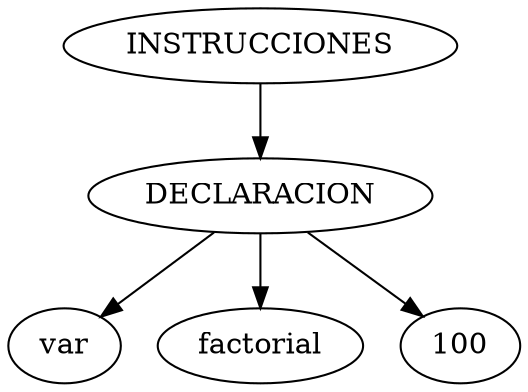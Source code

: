 digraph G {
nodo_r[label="INSTRUCCIONES"];
nodo_0[label="DECLARACION"];
nodo_0_muta[label="var"];
nodo_0_id[label="factorial"];
nodo_0 -> nodo_0_id
nodo_0 -> nodo_0_muta
nodo_1[label="100"];
nodo_0 -> nodo_1;
nodo_r -> nodo_0;
}